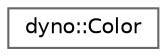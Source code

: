 digraph "Graphical Class Hierarchy"
{
 // LATEX_PDF_SIZE
  bgcolor="transparent";
  edge [fontname=Helvetica,fontsize=10,labelfontname=Helvetica,labelfontsize=10];
  node [fontname=Helvetica,fontsize=10,shape=box,height=0.2,width=0.4];
  rankdir="LR";
  Node0 [id="Node000000",label="dyno::Color",height=0.2,width=0.4,color="grey40", fillcolor="white", style="filled",URL="$classdyno_1_1_color.html",tooltip=" "];
}
